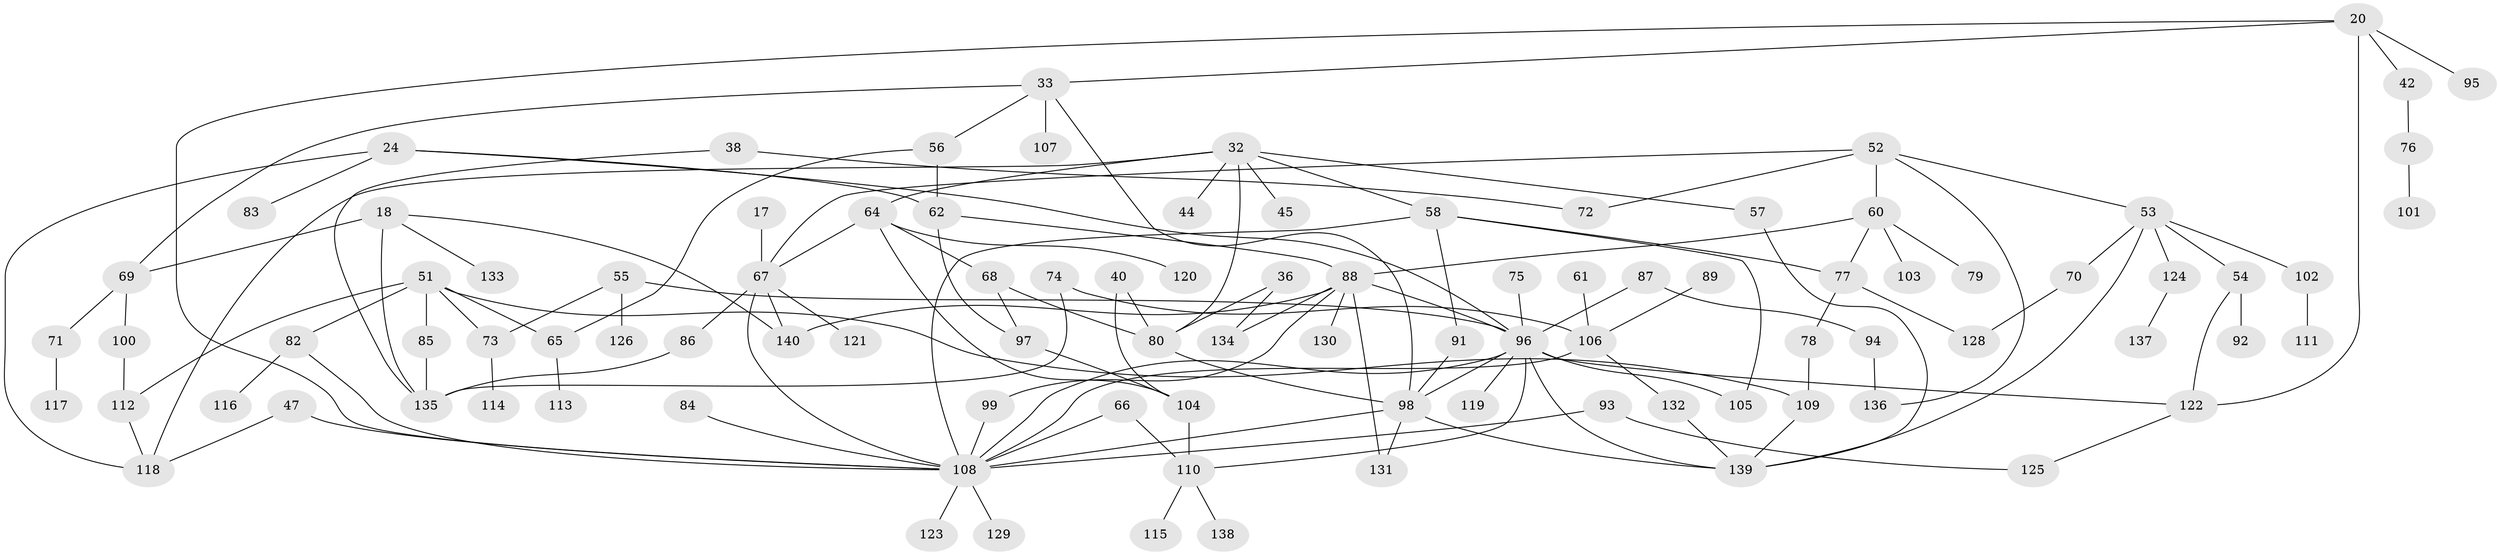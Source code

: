 // original degree distribution, {5: 0.08571428571428572, 12: 0.007142857142857143, 6: 0.05, 2: 0.2642857142857143, 4: 0.11428571428571428, 3: 0.22142857142857142, 1: 0.24285714285714285, 7: 0.007142857142857143, 8: 0.007142857142857143}
// Generated by graph-tools (version 1.1) at 2025/45/03/04/25 21:45:47]
// undirected, 98 vertices, 139 edges
graph export_dot {
graph [start="1"]
  node [color=gray90,style=filled];
  17;
  18;
  20 [super="+1+5+11"];
  24 [super="+15"];
  32;
  33 [super="+12"];
  36;
  38;
  40;
  42;
  44;
  45;
  47;
  51;
  52;
  53 [super="+26"];
  54;
  55;
  56;
  57;
  58;
  60;
  61;
  62;
  64 [super="+50"];
  65;
  66 [super="+48"];
  67 [super="+59+34"];
  68;
  69 [super="+14"];
  70;
  71;
  72;
  73;
  74;
  75;
  76;
  77;
  78;
  79;
  80 [super="+16"];
  82;
  83;
  84;
  85;
  86;
  87 [super="+37"];
  88 [super="+63"];
  89;
  91;
  92;
  93;
  94;
  95;
  96 [super="+21+7+41"];
  97;
  98 [super="+9+8+49"];
  99 [super="+81"];
  100;
  101;
  102;
  103;
  104;
  105;
  106 [super="+39"];
  107;
  108 [super="+3+90+2"];
  109;
  110;
  111;
  112 [super="+30"];
  113;
  114;
  115;
  116;
  117;
  118 [super="+23"];
  119;
  120;
  121;
  122 [super="+46"];
  123;
  124;
  125;
  126;
  128;
  129;
  130;
  131;
  132;
  133;
  134;
  135 [super="+28+127"];
  136;
  137;
  138;
  139 [super="+25"];
  140;
  17 -- 67;
  18 -- 69 [weight=2];
  18 -- 133;
  18 -- 135 [weight=3];
  18 -- 140;
  20 -- 95;
  20 -- 42;
  20 -- 33;
  20 -- 122 [weight=2];
  20 -- 108 [weight=2];
  24 -- 83;
  24 -- 62;
  24 -- 118;
  24 -- 96;
  32 -- 44;
  32 -- 45;
  32 -- 57;
  32 -- 64;
  32 -- 80 [weight=2];
  32 -- 58;
  32 -- 118;
  33 -- 56;
  33 -- 107;
  33 -- 69;
  33 -- 98;
  36 -- 134;
  36 -- 80;
  38 -- 72;
  38 -- 135;
  40 -- 104;
  40 -- 80;
  42 -- 76;
  47 -- 108;
  47 -- 118;
  51 -- 65;
  51 -- 73;
  51 -- 85;
  51 -- 82;
  51 -- 109;
  51 -- 112;
  52 -- 60;
  52 -- 136;
  52 -- 72;
  52 -- 67;
  52 -- 53;
  53 -- 70;
  53 -- 102;
  53 -- 54;
  53 -- 139;
  53 -- 124;
  54 -- 92;
  54 -- 122;
  55 -- 126;
  55 -- 73;
  55 -- 96;
  56 -- 65;
  56 -- 62;
  57 -- 139;
  58 -- 77;
  58 -- 91;
  58 -- 105;
  58 -- 108;
  60 -- 79;
  60 -- 103;
  60 -- 88;
  60 -- 77;
  61 -- 106;
  62 -- 97;
  62 -- 88;
  64 -- 120;
  64 -- 68;
  64 -- 67 [weight=2];
  64 -- 104;
  65 -- 113;
  66 -- 108;
  66 -- 110;
  67 -- 140;
  67 -- 108 [weight=4];
  67 -- 86;
  67 -- 121;
  68 -- 97;
  68 -- 80;
  69 -- 71;
  69 -- 100;
  70 -- 128;
  71 -- 117;
  73 -- 114;
  74 -- 106;
  74 -- 135;
  75 -- 96;
  76 -- 101;
  77 -- 78;
  77 -- 128;
  78 -- 109;
  80 -- 98;
  82 -- 116;
  82 -- 108;
  84 -- 108;
  85 -- 135;
  86 -- 135;
  87 -- 94;
  87 -- 96 [weight=2];
  88 -- 140;
  88 -- 96 [weight=2];
  88 -- 130;
  88 -- 99;
  88 -- 131;
  88 -- 134;
  89 -- 106;
  91 -- 98;
  93 -- 125;
  93 -- 108;
  94 -- 136;
  96 -- 105;
  96 -- 122;
  96 -- 110;
  96 -- 108 [weight=4];
  96 -- 139;
  96 -- 119;
  96 -- 98;
  97 -- 104;
  98 -- 139;
  98 -- 108;
  98 -- 131;
  99 -- 108 [weight=2];
  100 -- 112;
  102 -- 111;
  104 -- 110;
  106 -- 132;
  106 -- 108;
  108 -- 129;
  108 -- 123;
  109 -- 139;
  110 -- 115;
  110 -- 138;
  112 -- 118;
  122 -- 125;
  124 -- 137;
  132 -- 139;
}
